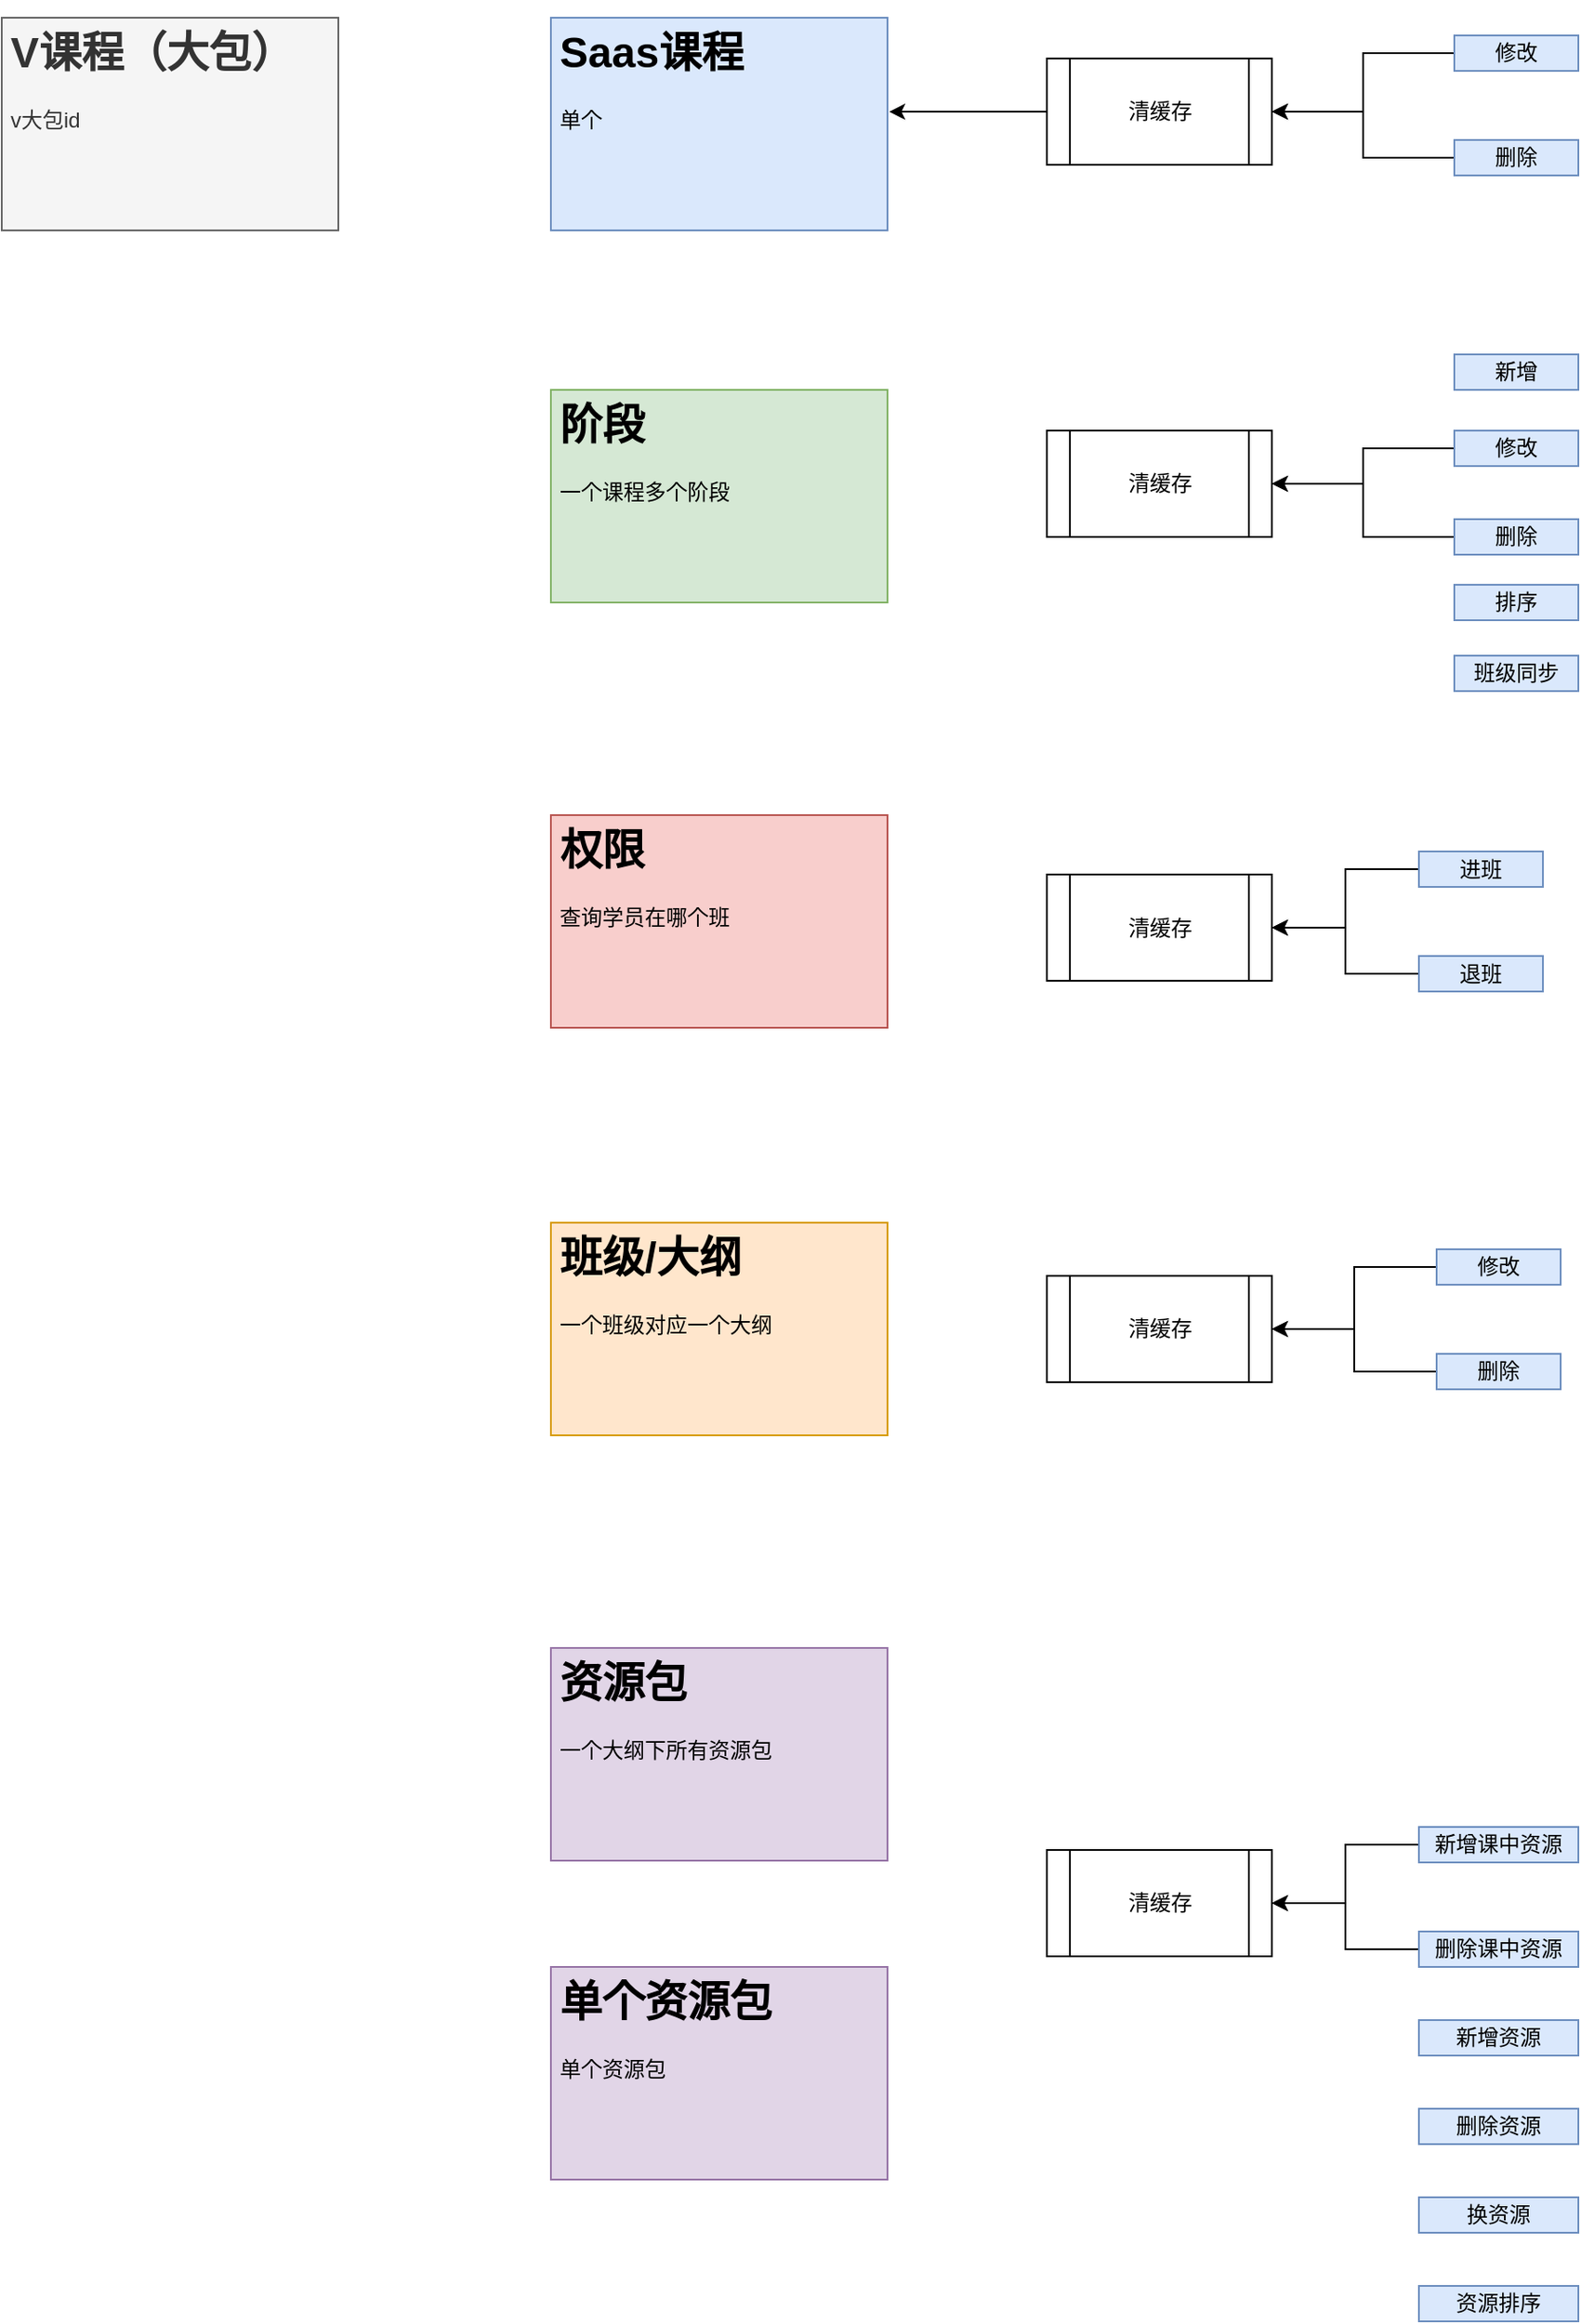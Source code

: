 <mxfile version="14.1.2" type="github">
  <diagram id="_S4IX8tKz0L9J5fmnnkv" name="Page-1">
    <mxGraphModel dx="1422" dy="762" grid="1" gridSize="10" guides="1" tooltips="1" connect="1" arrows="1" fold="1" page="1" pageScale="1" pageWidth="827" pageHeight="1169" math="0" shadow="0">
      <root>
        <mxCell id="0" />
        <mxCell id="1" parent="0" />
        <mxCell id="cGwsYhjdhrMvAT7uXr-K-2" value="&lt;h1&gt;&lt;font style=&quot;vertical-align: inherit&quot;&gt;&lt;font style=&quot;vertical-align: inherit&quot;&gt;&lt;font style=&quot;vertical-align: inherit&quot;&gt;V课程（大包）&lt;/font&gt;&lt;/font&gt;&lt;/font&gt;&lt;/h1&gt;&lt;p&gt;&lt;font style=&quot;vertical-align: inherit&quot;&gt;&lt;font style=&quot;vertical-align: inherit&quot;&gt;v大包id&lt;/font&gt;&lt;/font&gt;&lt;/p&gt;" style="text;html=1;spacing=5;spacingTop=-20;whiteSpace=wrap;overflow=hidden;rounded=0;fillColor=#f5f5f5;strokeColor=#666666;fontColor=#333333;" vertex="1" parent="1">
          <mxGeometry x="90" y="140" width="190" height="120" as="geometry" />
        </mxCell>
        <mxCell id="cGwsYhjdhrMvAT7uXr-K-3" value="&lt;h1&gt;Saas课程&lt;/h1&gt;&lt;p&gt;单个&lt;/p&gt;" style="text;html=1;strokeColor=#6c8ebf;fillColor=#dae8fc;spacing=5;spacingTop=-20;whiteSpace=wrap;overflow=hidden;rounded=0;" vertex="1" parent="1">
          <mxGeometry x="400" y="140" width="190" height="120" as="geometry" />
        </mxCell>
        <mxCell id="cGwsYhjdhrMvAT7uXr-K-4" value="&lt;h1&gt;阶段&lt;/h1&gt;&lt;p&gt;一个课程多个阶段&lt;/p&gt;" style="text;html=1;strokeColor=#82b366;fillColor=#d5e8d4;spacing=5;spacingTop=-20;whiteSpace=wrap;overflow=hidden;rounded=0;" vertex="1" parent="1">
          <mxGeometry x="400" y="350" width="190" height="120" as="geometry" />
        </mxCell>
        <mxCell id="cGwsYhjdhrMvAT7uXr-K-5" value="&lt;h1&gt;班级/大纲&lt;/h1&gt;&lt;p&gt;一个班级对应一个大纲&lt;/p&gt;" style="text;html=1;strokeColor=#d79b00;fillColor=#ffe6cc;spacing=5;spacingTop=-20;whiteSpace=wrap;overflow=hidden;rounded=0;" vertex="1" parent="1">
          <mxGeometry x="400" y="820" width="190" height="120" as="geometry" />
        </mxCell>
        <mxCell id="cGwsYhjdhrMvAT7uXr-K-6" value="&lt;h1&gt;权限&lt;/h1&gt;&lt;p&gt;查询学员在哪个班&lt;/p&gt;" style="text;html=1;strokeColor=#b85450;fillColor=#f8cecc;spacing=5;spacingTop=-20;whiteSpace=wrap;overflow=hidden;rounded=0;" vertex="1" parent="1">
          <mxGeometry x="400" y="590" width="190" height="120" as="geometry" />
        </mxCell>
        <mxCell id="cGwsYhjdhrMvAT7uXr-K-7" value="&lt;h1&gt;资源包&lt;/h1&gt;&lt;p&gt;一个大纲下所有资源包&lt;/p&gt;" style="text;html=1;strokeColor=#9673a6;fillColor=#e1d5e7;spacing=5;spacingTop=-20;whiteSpace=wrap;overflow=hidden;rounded=0;" vertex="1" parent="1">
          <mxGeometry x="400" y="1060" width="190" height="120" as="geometry" />
        </mxCell>
        <mxCell id="cGwsYhjdhrMvAT7uXr-K-8" value="&lt;h1&gt;单个资源包&lt;/h1&gt;&lt;p&gt;单个资源包&lt;/p&gt;" style="text;html=1;strokeColor=#9673a6;fillColor=#e1d5e7;spacing=5;spacingTop=-20;whiteSpace=wrap;overflow=hidden;rounded=0;" vertex="1" parent="1">
          <mxGeometry x="400" y="1240" width="190" height="120" as="geometry" />
        </mxCell>
        <mxCell id="cGwsYhjdhrMvAT7uXr-K-13" style="edgeStyle=orthogonalEdgeStyle;rounded=0;orthogonalLoop=1;jettySize=auto;html=1;entryX=1.005;entryY=0.442;entryDx=0;entryDy=0;entryPerimeter=0;" edge="1" parent="1" source="cGwsYhjdhrMvAT7uXr-K-9" target="cGwsYhjdhrMvAT7uXr-K-3">
          <mxGeometry relative="1" as="geometry" />
        </mxCell>
        <mxCell id="cGwsYhjdhrMvAT7uXr-K-9" value="&lt;span&gt;清缓存&lt;/span&gt;" style="shape=process;whiteSpace=wrap;html=1;backgroundOutline=1;" vertex="1" parent="1">
          <mxGeometry x="680" y="163" width="127" height="60" as="geometry" />
        </mxCell>
        <mxCell id="cGwsYhjdhrMvAT7uXr-K-15" style="edgeStyle=orthogonalEdgeStyle;rounded=0;orthogonalLoop=1;jettySize=auto;html=1;entryX=1;entryY=0.5;entryDx=0;entryDy=0;" edge="1" parent="1" source="cGwsYhjdhrMvAT7uXr-K-10" target="cGwsYhjdhrMvAT7uXr-K-9">
          <mxGeometry relative="1" as="geometry" />
        </mxCell>
        <mxCell id="cGwsYhjdhrMvAT7uXr-K-10" value="修改" style="text;html=1;strokeColor=#6c8ebf;fillColor=#dae8fc;align=center;verticalAlign=middle;whiteSpace=wrap;rounded=0;" vertex="1" parent="1">
          <mxGeometry x="910" y="150" width="70" height="20" as="geometry" />
        </mxCell>
        <mxCell id="cGwsYhjdhrMvAT7uXr-K-14" style="edgeStyle=orthogonalEdgeStyle;rounded=0;orthogonalLoop=1;jettySize=auto;html=1;entryX=1;entryY=0.5;entryDx=0;entryDy=0;" edge="1" parent="1" source="cGwsYhjdhrMvAT7uXr-K-11" target="cGwsYhjdhrMvAT7uXr-K-9">
          <mxGeometry relative="1" as="geometry" />
        </mxCell>
        <mxCell id="cGwsYhjdhrMvAT7uXr-K-11" value="删除" style="text;html=1;strokeColor=#6c8ebf;fillColor=#dae8fc;align=center;verticalAlign=middle;whiteSpace=wrap;rounded=0;" vertex="1" parent="1">
          <mxGeometry x="910" y="209" width="70" height="20" as="geometry" />
        </mxCell>
        <mxCell id="cGwsYhjdhrMvAT7uXr-K-16" value="&lt;span&gt;清缓存&lt;/span&gt;" style="shape=process;whiteSpace=wrap;html=1;backgroundOutline=1;" vertex="1" parent="1">
          <mxGeometry x="680" y="373" width="127" height="60" as="geometry" />
        </mxCell>
        <mxCell id="cGwsYhjdhrMvAT7uXr-K-17" style="edgeStyle=orthogonalEdgeStyle;rounded=0;orthogonalLoop=1;jettySize=auto;html=1;entryX=1;entryY=0.5;entryDx=0;entryDy=0;" edge="1" parent="1" source="cGwsYhjdhrMvAT7uXr-K-18" target="cGwsYhjdhrMvAT7uXr-K-16">
          <mxGeometry relative="1" as="geometry" />
        </mxCell>
        <mxCell id="cGwsYhjdhrMvAT7uXr-K-18" value="修改" style="text;html=1;strokeColor=#6c8ebf;fillColor=#dae8fc;align=center;verticalAlign=middle;whiteSpace=wrap;rounded=0;" vertex="1" parent="1">
          <mxGeometry x="910" y="373" width="70" height="20" as="geometry" />
        </mxCell>
        <mxCell id="cGwsYhjdhrMvAT7uXr-K-19" style="edgeStyle=orthogonalEdgeStyle;rounded=0;orthogonalLoop=1;jettySize=auto;html=1;entryX=1;entryY=0.5;entryDx=0;entryDy=0;" edge="1" parent="1" source="cGwsYhjdhrMvAT7uXr-K-20" target="cGwsYhjdhrMvAT7uXr-K-16">
          <mxGeometry relative="1" as="geometry" />
        </mxCell>
        <mxCell id="cGwsYhjdhrMvAT7uXr-K-20" value="删除" style="text;html=1;strokeColor=#6c8ebf;fillColor=#dae8fc;align=center;verticalAlign=middle;whiteSpace=wrap;rounded=0;" vertex="1" parent="1">
          <mxGeometry x="910" y="423" width="70" height="20" as="geometry" />
        </mxCell>
        <mxCell id="cGwsYhjdhrMvAT7uXr-K-21" value="&lt;span&gt;清缓存&lt;/span&gt;" style="shape=process;whiteSpace=wrap;html=1;backgroundOutline=1;" vertex="1" parent="1">
          <mxGeometry x="680" y="850" width="127" height="60" as="geometry" />
        </mxCell>
        <mxCell id="cGwsYhjdhrMvAT7uXr-K-22" style="edgeStyle=orthogonalEdgeStyle;rounded=0;orthogonalLoop=1;jettySize=auto;html=1;entryX=1;entryY=0.5;entryDx=0;entryDy=0;" edge="1" parent="1" source="cGwsYhjdhrMvAT7uXr-K-23" target="cGwsYhjdhrMvAT7uXr-K-21">
          <mxGeometry relative="1" as="geometry" />
        </mxCell>
        <mxCell id="cGwsYhjdhrMvAT7uXr-K-23" value="修改" style="text;html=1;strokeColor=#6c8ebf;fillColor=#dae8fc;align=center;verticalAlign=middle;whiteSpace=wrap;rounded=0;" vertex="1" parent="1">
          <mxGeometry x="900" y="835" width="70" height="20" as="geometry" />
        </mxCell>
        <mxCell id="cGwsYhjdhrMvAT7uXr-K-24" style="edgeStyle=orthogonalEdgeStyle;rounded=0;orthogonalLoop=1;jettySize=auto;html=1;entryX=1;entryY=0.5;entryDx=0;entryDy=0;" edge="1" parent="1" source="cGwsYhjdhrMvAT7uXr-K-25" target="cGwsYhjdhrMvAT7uXr-K-21">
          <mxGeometry relative="1" as="geometry" />
        </mxCell>
        <mxCell id="cGwsYhjdhrMvAT7uXr-K-25" value="删除" style="text;html=1;strokeColor=#6c8ebf;fillColor=#dae8fc;align=center;verticalAlign=middle;whiteSpace=wrap;rounded=0;" vertex="1" parent="1">
          <mxGeometry x="900" y="894" width="70" height="20" as="geometry" />
        </mxCell>
        <mxCell id="cGwsYhjdhrMvAT7uXr-K-26" value="&lt;span&gt;清缓存&lt;/span&gt;" style="shape=process;whiteSpace=wrap;html=1;backgroundOutline=1;" vertex="1" parent="1">
          <mxGeometry x="680" y="623.5" width="127" height="60" as="geometry" />
        </mxCell>
        <mxCell id="cGwsYhjdhrMvAT7uXr-K-27" style="edgeStyle=orthogonalEdgeStyle;rounded=0;orthogonalLoop=1;jettySize=auto;html=1;entryX=1;entryY=0.5;entryDx=0;entryDy=0;" edge="1" parent="1" source="cGwsYhjdhrMvAT7uXr-K-28" target="cGwsYhjdhrMvAT7uXr-K-26">
          <mxGeometry relative="1" as="geometry" />
        </mxCell>
        <mxCell id="cGwsYhjdhrMvAT7uXr-K-28" value="进班" style="text;html=1;strokeColor=#6c8ebf;fillColor=#dae8fc;align=center;verticalAlign=middle;whiteSpace=wrap;rounded=0;" vertex="1" parent="1">
          <mxGeometry x="890" y="610.5" width="70" height="20" as="geometry" />
        </mxCell>
        <mxCell id="cGwsYhjdhrMvAT7uXr-K-29" style="edgeStyle=orthogonalEdgeStyle;rounded=0;orthogonalLoop=1;jettySize=auto;html=1;entryX=1;entryY=0.5;entryDx=0;entryDy=0;" edge="1" parent="1" source="cGwsYhjdhrMvAT7uXr-K-30" target="cGwsYhjdhrMvAT7uXr-K-26">
          <mxGeometry relative="1" as="geometry" />
        </mxCell>
        <mxCell id="cGwsYhjdhrMvAT7uXr-K-30" value="退班" style="text;html=1;strokeColor=#6c8ebf;fillColor=#dae8fc;align=center;verticalAlign=middle;whiteSpace=wrap;rounded=0;" vertex="1" parent="1">
          <mxGeometry x="890" y="669.5" width="70" height="20" as="geometry" />
        </mxCell>
        <mxCell id="cGwsYhjdhrMvAT7uXr-K-31" value="&lt;span&gt;清缓存&lt;/span&gt;" style="shape=process;whiteSpace=wrap;html=1;backgroundOutline=1;" vertex="1" parent="1">
          <mxGeometry x="680" y="1174" width="127" height="60" as="geometry" />
        </mxCell>
        <mxCell id="cGwsYhjdhrMvAT7uXr-K-32" style="edgeStyle=orthogonalEdgeStyle;rounded=0;orthogonalLoop=1;jettySize=auto;html=1;entryX=1;entryY=0.5;entryDx=0;entryDy=0;" edge="1" parent="1" source="cGwsYhjdhrMvAT7uXr-K-33" target="cGwsYhjdhrMvAT7uXr-K-31">
          <mxGeometry relative="1" as="geometry" />
        </mxCell>
        <mxCell id="cGwsYhjdhrMvAT7uXr-K-33" value="新增课中资源" style="text;html=1;strokeColor=#6c8ebf;fillColor=#dae8fc;align=center;verticalAlign=middle;whiteSpace=wrap;rounded=0;" vertex="1" parent="1">
          <mxGeometry x="890" y="1161" width="90" height="20" as="geometry" />
        </mxCell>
        <mxCell id="cGwsYhjdhrMvAT7uXr-K-34" style="edgeStyle=orthogonalEdgeStyle;rounded=0;orthogonalLoop=1;jettySize=auto;html=1;entryX=1;entryY=0.5;entryDx=0;entryDy=0;" edge="1" parent="1" source="cGwsYhjdhrMvAT7uXr-K-35" target="cGwsYhjdhrMvAT7uXr-K-31">
          <mxGeometry relative="1" as="geometry" />
        </mxCell>
        <mxCell id="cGwsYhjdhrMvAT7uXr-K-35" value="删除课中资源" style="text;html=1;strokeColor=#6c8ebf;fillColor=#dae8fc;align=center;verticalAlign=middle;whiteSpace=wrap;rounded=0;" vertex="1" parent="1">
          <mxGeometry x="890" y="1220" width="90" height="20" as="geometry" />
        </mxCell>
        <mxCell id="cGwsYhjdhrMvAT7uXr-K-36" value="新增资源" style="text;html=1;strokeColor=#6c8ebf;fillColor=#dae8fc;align=center;verticalAlign=middle;whiteSpace=wrap;rounded=0;" vertex="1" parent="1">
          <mxGeometry x="890" y="1270" width="90" height="20" as="geometry" />
        </mxCell>
        <mxCell id="cGwsYhjdhrMvAT7uXr-K-37" value="删除资源" style="text;html=1;strokeColor=#6c8ebf;fillColor=#dae8fc;align=center;verticalAlign=middle;whiteSpace=wrap;rounded=0;" vertex="1" parent="1">
          <mxGeometry x="890" y="1320" width="90" height="20" as="geometry" />
        </mxCell>
        <mxCell id="cGwsYhjdhrMvAT7uXr-K-38" value="换资源" style="text;html=1;strokeColor=#6c8ebf;fillColor=#dae8fc;align=center;verticalAlign=middle;whiteSpace=wrap;rounded=0;" vertex="1" parent="1">
          <mxGeometry x="890" y="1370" width="90" height="20" as="geometry" />
        </mxCell>
        <mxCell id="cGwsYhjdhrMvAT7uXr-K-39" value="资源排序" style="text;html=1;strokeColor=#6c8ebf;fillColor=#dae8fc;align=center;verticalAlign=middle;whiteSpace=wrap;rounded=0;" vertex="1" parent="1">
          <mxGeometry x="890" y="1420" width="90" height="20" as="geometry" />
        </mxCell>
        <mxCell id="cGwsYhjdhrMvAT7uXr-K-40" value="新增" style="text;html=1;strokeColor=#6c8ebf;fillColor=#dae8fc;align=center;verticalAlign=middle;whiteSpace=wrap;rounded=0;" vertex="1" parent="1">
          <mxGeometry x="910" y="330" width="70" height="20" as="geometry" />
        </mxCell>
        <mxCell id="cGwsYhjdhrMvAT7uXr-K-41" value="排序" style="text;html=1;strokeColor=#6c8ebf;fillColor=#dae8fc;align=center;verticalAlign=middle;whiteSpace=wrap;rounded=0;" vertex="1" parent="1">
          <mxGeometry x="910" y="460" width="70" height="20" as="geometry" />
        </mxCell>
        <mxCell id="cGwsYhjdhrMvAT7uXr-K-42" value="班级同步" style="text;html=1;strokeColor=#6c8ebf;fillColor=#dae8fc;align=center;verticalAlign=middle;whiteSpace=wrap;rounded=0;" vertex="1" parent="1">
          <mxGeometry x="910" y="500" width="70" height="20" as="geometry" />
        </mxCell>
      </root>
    </mxGraphModel>
  </diagram>
</mxfile>
